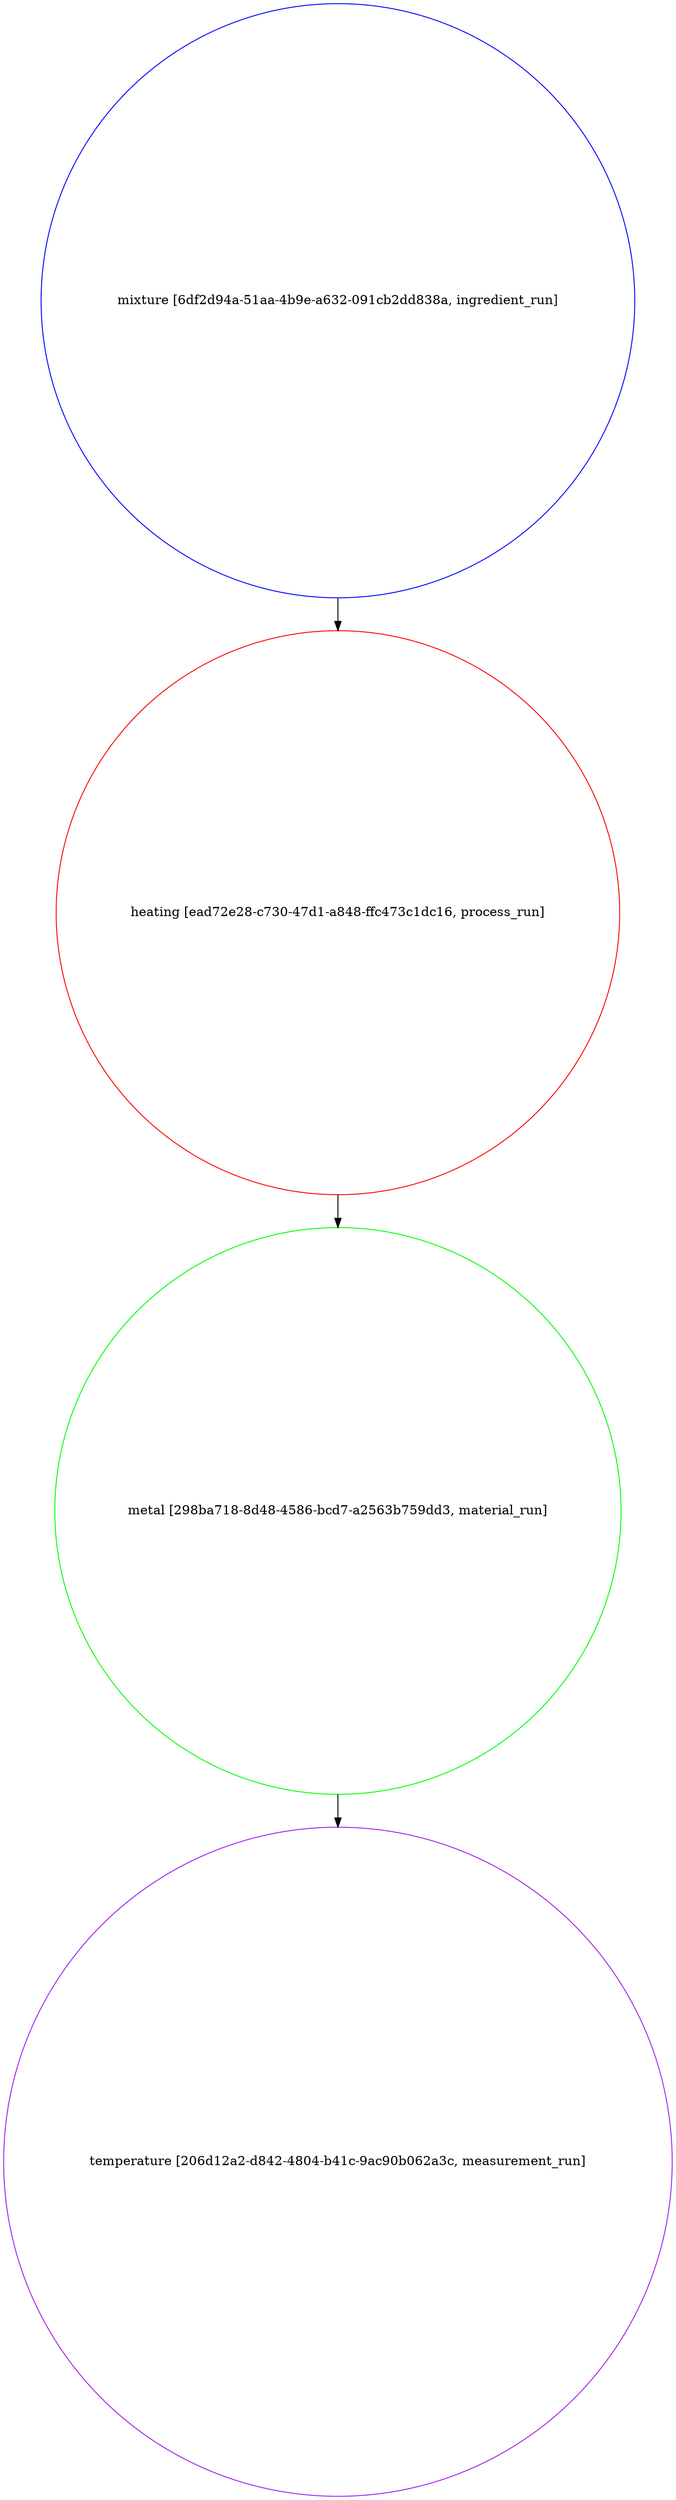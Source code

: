 strict digraph "200af5ea-6260-4a82-a301-e6758a231a11" {
	graph [bb="0,0,731.84,2727.3",
		name="200af5ea-6260-4a82-a301-e6758a231a11"
	];
	node [label="\N"];
	"mixture [6df2d94a-51aa-4b9e-a632-091cb2dd838a, ingredient_run]"	 [color=blue,
		height=9.027,
		object="{\"absolute_quantity\": null, \"file_links\": [], \"labels\": [], \"mass_fraction\": null, \"material\": null, \"name\": \"mixture\", \"notes\": \
null, \"number_fraction\": null, \"process\": {\"id\": \"ead72e28-c730-47d1-a848-ffc473c1dc16\", \"scope\": \"auto\", \"type\": \"link_by_uid\"}, \"\
spec\": {\"id\": \"109ef64e-55c0-42d4-b615-d3b1c753cbff\", \"scope\": \"auto\", \"type\": \"link_by_uid\"}, \"tags\": [], \"type\": \"ingredient_run\", \"\
uids\": {\"auto\": \"6df2d94a-51aa-4b9e-a632-091cb2dd838a\"}, \"volume_fraction\": null}",
		pos="365.92,2402.3",
		shape=circle,
		type=ingredient_run,
		uuid="6df2d94a-51aa-4b9e-a632-091cb2dd838a",
		width=9.027];
	"heating [ead72e28-c730-47d1-a848-ffc473c1dc16, process_run]"	 [color=red,
		height=8.5756,
		object="{\"conditions\": [], \"file_links\": [], \"name\": \"heating\", \"notes\": null, \"parameters\": [], \"source\": null, \"spec\": {\"id\": \"92ec074d-08f2-4106-92d2-fdcdba53cb0f\", \"\
scope\": \"auto\", \"type\": \"link_by_uid\"}, \"tags\": [], \"type\": \"process_run\", \"uids\": {\"auto\": \"ead72e28-c730-47d1-a848-ffc473c1dc16\"}}",
		pos="365.92,1732.6",
		shape=circle,
		type=process_run,
		uuid="ead72e28-c730-47d1-a848-ffc473c1dc16",
		width=8.5756];
	"mixture [6df2d94a-51aa-4b9e-a632-091cb2dd838a, ingredient_run]" -> "heating [ead72e28-c730-47d1-a848-ffc473c1dc16, process_run]"	 [pos="e,365.92,2041.8 365.92,2077.3 365.92,2068.8 365.92,2060.4 365.92,2052"];
	"metal [298ba718-8d48-4586-bcd7-a2563b759dd3, material_run]"	 [color=green,
		height=8.6117,
		object="{\"file_links\": [], \"name\": \"metal\", \"notes\": null, \"process\": {\"id\": \"ead72e28-c730-47d1-a848-ffc473c1dc16\", \"scope\": \"auto\", \"type\": \"\
link_by_uid\"}, \"sample_type\": \"unknown\", \"spec\": {\"id\": \"4977f559-e6db-4a31-88f5-730c2820b21f\", \"scope\": \"auto\", \"type\": \"link_by_\
uid\"}, \"tags\": [], \"type\": \"material_run\", \"uids\": {\"auto\": \"298ba718-8d48-4586-bcd7-a2563b759dd3\"}}",
		pos="365.92,1077.9",
		shape=circle,
		type=material_run,
		uuid="298ba718-8d48-4586-bcd7-a2563b759dd3",
		width=8.6117];
	"heating [ead72e28-c730-47d1-a848-ffc473c1dc16, process_run]" -> "metal [298ba718-8d48-4586-bcd7-a2563b759dd3, material_run]"	 [pos="e,365.92,1388.1 365.92,1423.4 365.92,1415.1 365.92,1406.7 365.92,1398.3"];
	"temperature [206d12a2-d842-4804-b41c-9ac90b062a3c, measurement_run]"	 [color=purple,
		height=10.164,
		object="{\"conditions\": [], \"file_links\": [], \"material\": {\"id\": \"298ba718-8d48-4586-bcd7-a2563b759dd3\", \"scope\": \"auto\", \"type\": \"link_by_\
uid\"}, \"name\": \"temperature\", \"notes\": null, \"parameters\": [], \"properties\": [], \"source\": null, \"spec\": {\"id\": \"e1f6f4f2-aab0-47d2-9c5d-9bd7b3396fe4\", \"\
scope\": \"auto\", \"type\": \"link_by_uid\"}, \"tags\": [], \"type\": \"measurement_run\", \"uids\": {\"auto\": \"206d12a2-d842-4804-b41c-9ac90b062a3c\"}}",
		pos="365.92,365.92",
		shape=circle,
		type=measurement_run,
		uuid="206d12a2-d842-4804-b41c-9ac90b062a3c",
		width=10.164];
	"metal [298ba718-8d48-4586-bcd7-a2563b759dd3, material_run]" -> "temperature [206d12a2-d842-4804-b41c-9ac90b062a3c, measurement_run]"	 [pos="e,365.92,732.1 365.92,767.66 365.92,759.18 365.92,750.66 365.92,742.12"];
}
